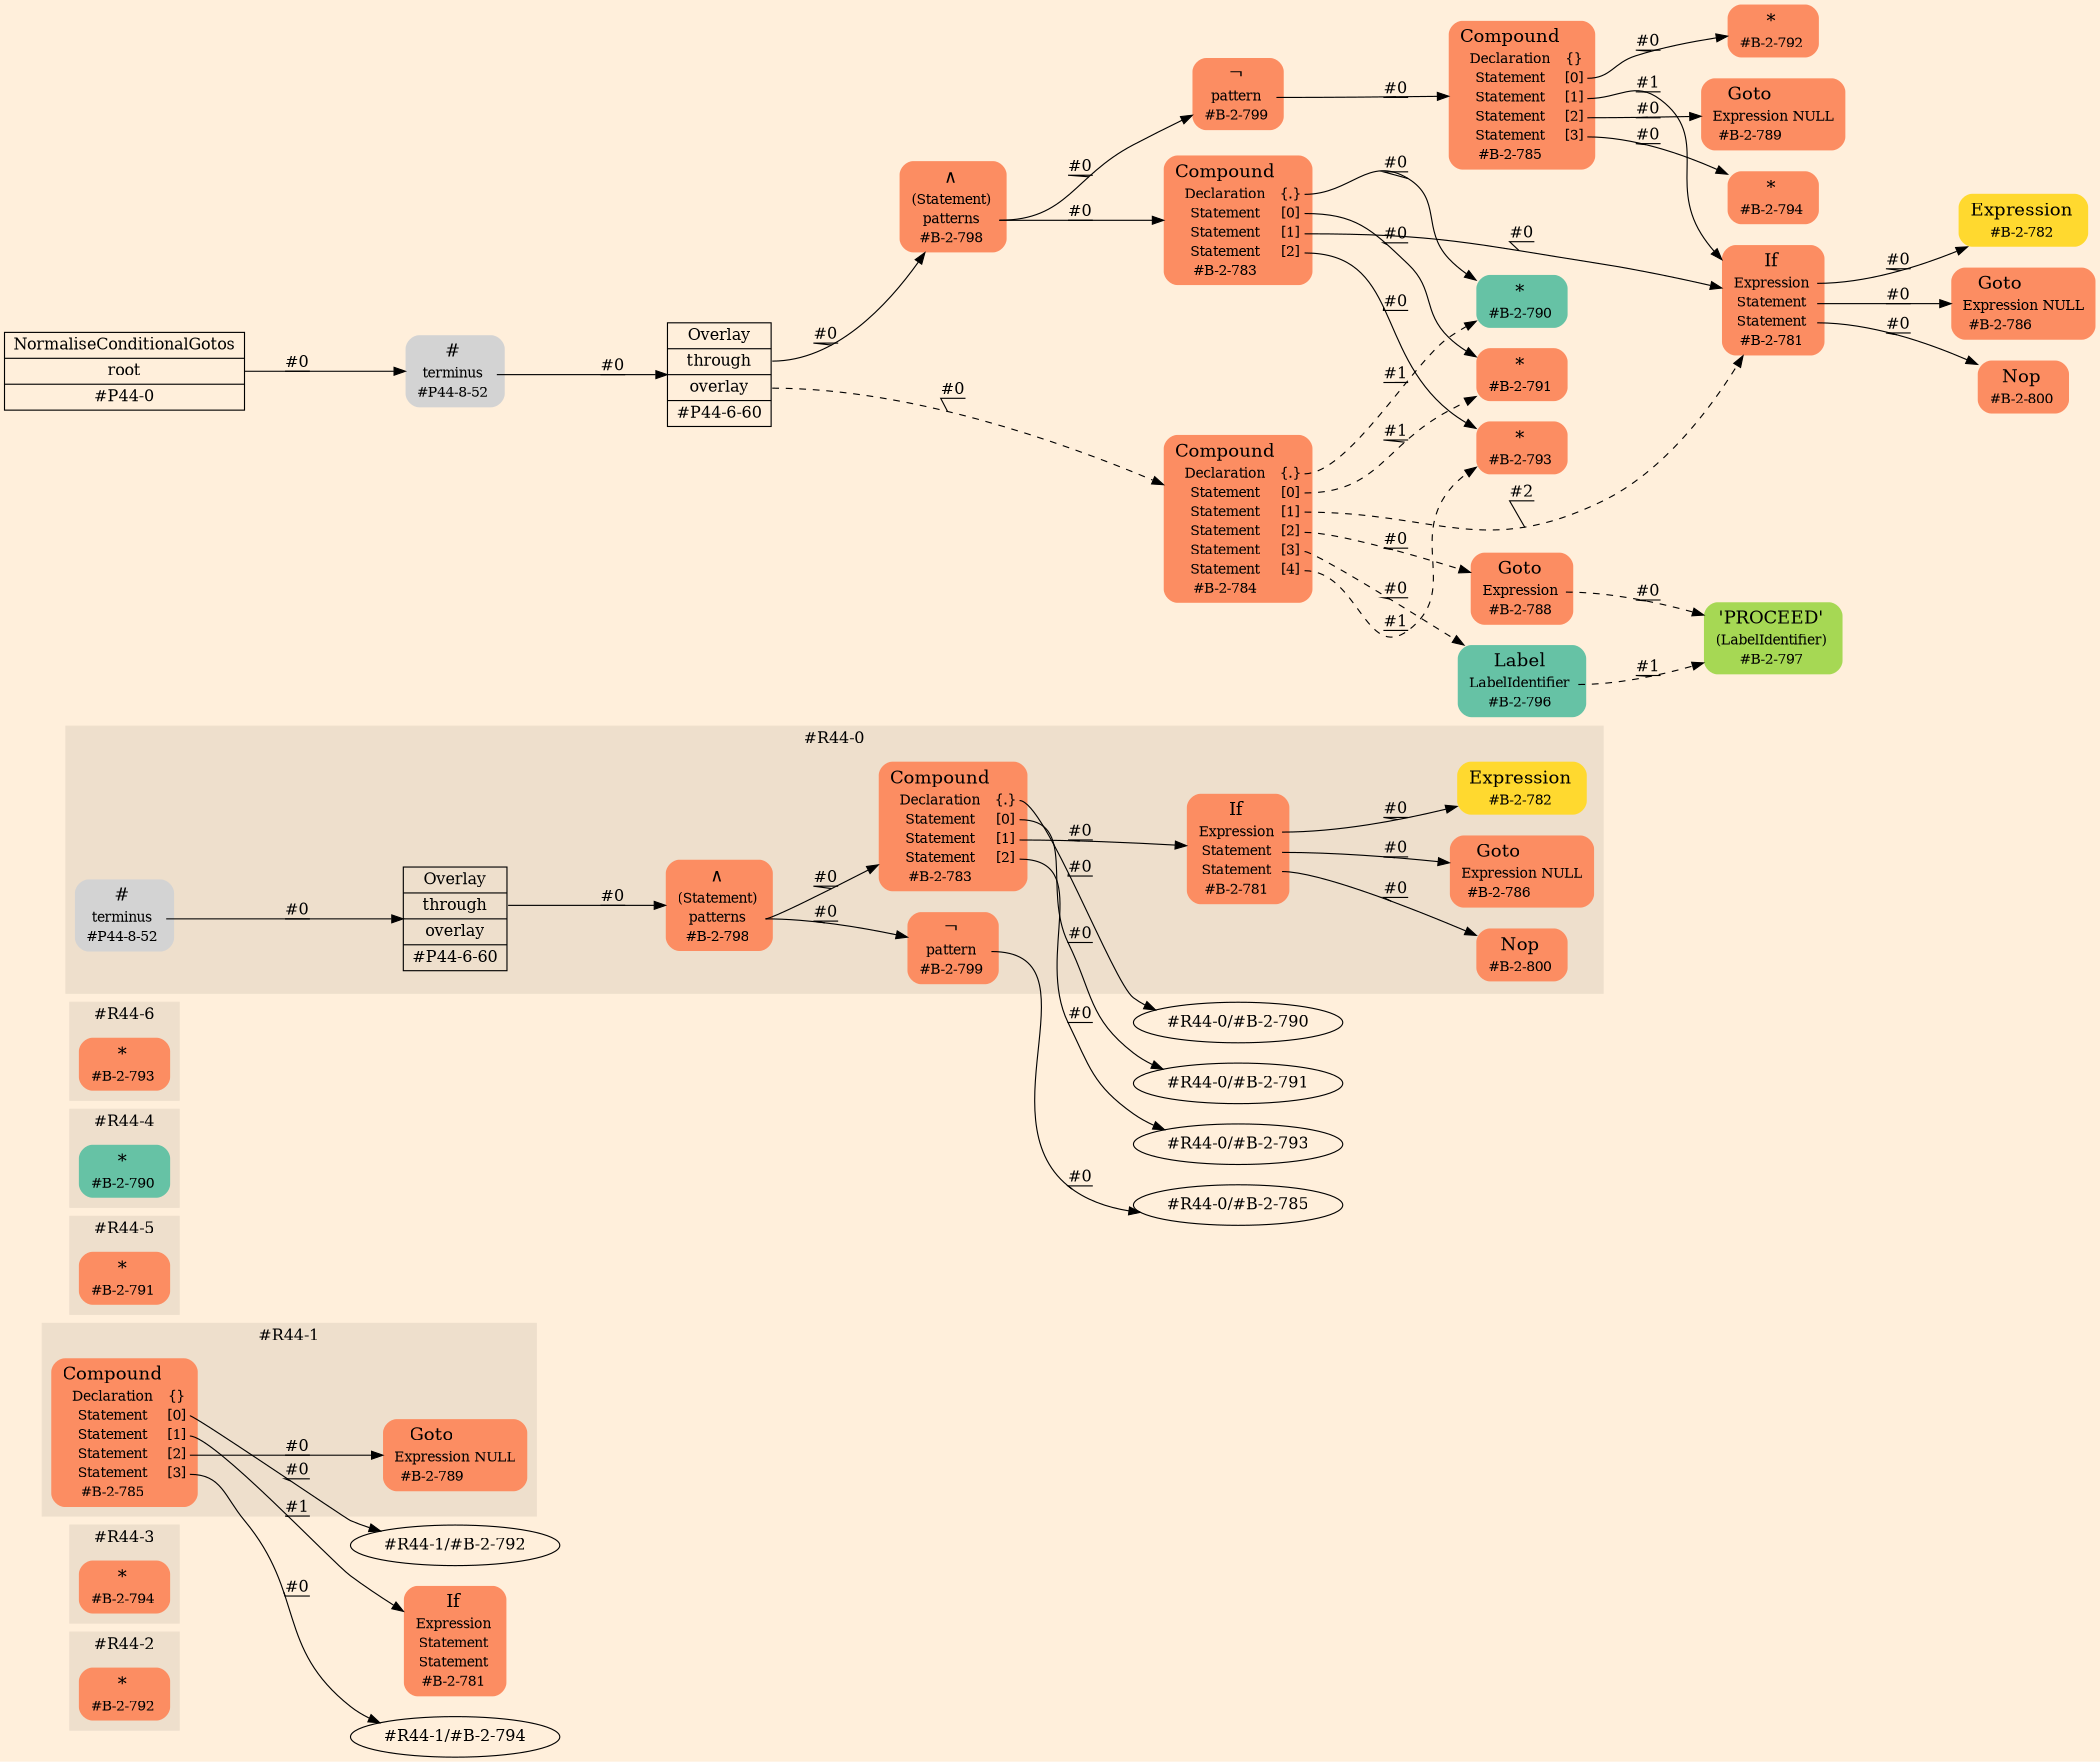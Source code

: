 digraph Inferno {
graph [
rankdir = "LR"
ranksep = 1.0
size = "14,20"
bgcolor = antiquewhite1
color = black
fontcolor = black
];
node [
];
subgraph "cluster#R44-2" {
label = "#R44-2"
style = "filled"
color = antiquewhite2
"#R44-2/#B-2-792" [
shape = "plaintext"
fillcolor = "/set28/2"
label = <<TABLE BORDER="0" CELLBORDER="0" CELLSPACING="0">
 <TR>
  <TD><FONT POINT-SIZE="16.0">*</FONT></TD>
  <TD></TD>
 </TR>
 <TR>
  <TD>#B-2-792</TD>
  <TD PORT="port0"></TD>
 </TR>
</TABLE>>
style = "rounded,filled"
fontsize = "12"
];
}
subgraph "cluster#R44-3" {
label = "#R44-3"
style = "filled"
color = antiquewhite2
"#R44-3/#B-2-794" [
shape = "plaintext"
fillcolor = "/set28/2"
label = <<TABLE BORDER="0" CELLBORDER="0" CELLSPACING="0">
 <TR>
  <TD><FONT POINT-SIZE="16.0">*</FONT></TD>
  <TD></TD>
 </TR>
 <TR>
  <TD>#B-2-794</TD>
  <TD PORT="port0"></TD>
 </TR>
</TABLE>>
style = "rounded,filled"
fontsize = "12"
];
}
"#R44-1/#B-2-781" [
shape = "plaintext"
fillcolor = "/set28/2"
label = <<TABLE BORDER="0" CELLBORDER="0" CELLSPACING="0">
 <TR>
  <TD><FONT POINT-SIZE="16.0">If</FONT></TD>
  <TD></TD>
 </TR>
 <TR>
  <TD>Expression</TD>
  <TD PORT="port0"></TD>
 </TR>
 <TR>
  <TD>Statement</TD>
  <TD PORT="port1"></TD>
 </TR>
 <TR>
  <TD>Statement</TD>
  <TD PORT="port2"></TD>
 </TR>
 <TR>
  <TD>#B-2-781</TD>
  <TD PORT="port3"></TD>
 </TR>
</TABLE>>
style = "rounded,filled"
fontsize = "12"
];
subgraph "cluster#R44-1" {
label = "#R44-1"
style = "filled"
color = antiquewhite2
"#R44-1/#B-2-785" [
shape = "plaintext"
fillcolor = "/set28/2"
label = <<TABLE BORDER="0" CELLBORDER="0" CELLSPACING="0">
 <TR>
  <TD><FONT POINT-SIZE="16.0">Compound</FONT></TD>
  <TD></TD>
 </TR>
 <TR>
  <TD>Declaration</TD>
  <TD PORT="port0">{}</TD>
 </TR>
 <TR>
  <TD>Statement</TD>
  <TD PORT="port1">[0]</TD>
 </TR>
 <TR>
  <TD>Statement</TD>
  <TD PORT="port2">[1]</TD>
 </TR>
 <TR>
  <TD>Statement</TD>
  <TD PORT="port3">[2]</TD>
 </TR>
 <TR>
  <TD>Statement</TD>
  <TD PORT="port4">[3]</TD>
 </TR>
 <TR>
  <TD>#B-2-785</TD>
  <TD PORT="port5"></TD>
 </TR>
</TABLE>>
style = "rounded,filled"
fontsize = "12"
];
"#R44-1/#B-2-789" [
shape = "plaintext"
fillcolor = "/set28/2"
label = <<TABLE BORDER="0" CELLBORDER="0" CELLSPACING="0">
 <TR>
  <TD><FONT POINT-SIZE="16.0">Goto</FONT></TD>
  <TD></TD>
 </TR>
 <TR>
  <TD>Expression</TD>
  <TD PORT="port0">NULL</TD>
 </TR>
 <TR>
  <TD>#B-2-789</TD>
  <TD PORT="port1"></TD>
 </TR>
</TABLE>>
style = "rounded,filled"
fontsize = "12"
];
}
subgraph "cluster#R44-5" {
label = "#R44-5"
style = "filled"
color = antiquewhite2
"#R44-5/#B-2-791" [
shape = "plaintext"
fillcolor = "/set28/2"
label = <<TABLE BORDER="0" CELLBORDER="0" CELLSPACING="0">
 <TR>
  <TD><FONT POINT-SIZE="16.0">*</FONT></TD>
  <TD></TD>
 </TR>
 <TR>
  <TD>#B-2-791</TD>
  <TD PORT="port0"></TD>
 </TR>
</TABLE>>
style = "rounded,filled"
fontsize = "12"
];
}
subgraph "cluster#R44-4" {
label = "#R44-4"
style = "filled"
color = antiquewhite2
"#R44-4/#B-2-790" [
shape = "plaintext"
fillcolor = "/set28/1"
label = <<TABLE BORDER="0" CELLBORDER="0" CELLSPACING="0">
 <TR>
  <TD><FONT POINT-SIZE="16.0">*</FONT></TD>
  <TD></TD>
 </TR>
 <TR>
  <TD>#B-2-790</TD>
  <TD PORT="port0"></TD>
 </TR>
</TABLE>>
style = "rounded,filled"
fontsize = "12"
];
}
subgraph "cluster#R44-6" {
label = "#R44-6"
style = "filled"
color = antiquewhite2
"#R44-6/#B-2-793" [
shape = "plaintext"
fillcolor = "/set28/2"
label = <<TABLE BORDER="0" CELLBORDER="0" CELLSPACING="0">
 <TR>
  <TD><FONT POINT-SIZE="16.0">*</FONT></TD>
  <TD></TD>
 </TR>
 <TR>
  <TD>#B-2-793</TD>
  <TD PORT="port0"></TD>
 </TR>
</TABLE>>
style = "rounded,filled"
fontsize = "12"
];
}
subgraph "cluster#R44-0" {
label = "#R44-0"
style = "filled"
color = antiquewhite2
"#R44-0/#B-2-786" [
shape = "plaintext"
fillcolor = "/set28/2"
label = <<TABLE BORDER="0" CELLBORDER="0" CELLSPACING="0">
 <TR>
  <TD><FONT POINT-SIZE="16.0">Goto</FONT></TD>
  <TD></TD>
 </TR>
 <TR>
  <TD>Expression</TD>
  <TD PORT="port0">NULL</TD>
 </TR>
 <TR>
  <TD>#B-2-786</TD>
  <TD PORT="port1"></TD>
 </TR>
</TABLE>>
style = "rounded,filled"
fontsize = "12"
];
"#R44-0/#P44-6-60" [
shape = "record"
fillcolor = antiquewhite2
label = "<fixed> Overlay | <port0> through | <port1> overlay | <port2> #P44-6-60"
style = "filled"
fontsize = "14"
color = black
fontcolor = black
];
"#R44-0/#P44-8-52" [
shape = "plaintext"
label = <<TABLE BORDER="0" CELLBORDER="0" CELLSPACING="0">
 <TR>
  <TD><FONT POINT-SIZE="16.0">#</FONT></TD>
  <TD></TD>
 </TR>
 <TR>
  <TD>terminus</TD>
  <TD PORT="port0"></TD>
 </TR>
 <TR>
  <TD>#P44-8-52</TD>
  <TD PORT="port1"></TD>
 </TR>
</TABLE>>
style = "rounded,filled"
fontsize = "12"
];
"#R44-0/#B-2-798" [
shape = "plaintext"
fillcolor = "/set28/2"
label = <<TABLE BORDER="0" CELLBORDER="0" CELLSPACING="0">
 <TR>
  <TD><FONT POINT-SIZE="16.0">∧</FONT></TD>
  <TD></TD>
 </TR>
 <TR>
  <TD>(Statement)</TD>
  <TD PORT="port0"></TD>
 </TR>
 <TR>
  <TD>patterns</TD>
  <TD PORT="port1"></TD>
 </TR>
 <TR>
  <TD>#B-2-798</TD>
  <TD PORT="port2"></TD>
 </TR>
</TABLE>>
style = "rounded,filled"
fontsize = "12"
];
"#R44-0/#B-2-800" [
shape = "plaintext"
fillcolor = "/set28/2"
label = <<TABLE BORDER="0" CELLBORDER="0" CELLSPACING="0">
 <TR>
  <TD><FONT POINT-SIZE="16.0">Nop</FONT></TD>
  <TD></TD>
 </TR>
 <TR>
  <TD>#B-2-800</TD>
  <TD PORT="port0"></TD>
 </TR>
</TABLE>>
style = "rounded,filled"
fontsize = "12"
];
"#R44-0/#B-2-783" [
shape = "plaintext"
fillcolor = "/set28/2"
label = <<TABLE BORDER="0" CELLBORDER="0" CELLSPACING="0">
 <TR>
  <TD><FONT POINT-SIZE="16.0">Compound</FONT></TD>
  <TD></TD>
 </TR>
 <TR>
  <TD>Declaration</TD>
  <TD PORT="port0">{.}</TD>
 </TR>
 <TR>
  <TD>Statement</TD>
  <TD PORT="port1">[0]</TD>
 </TR>
 <TR>
  <TD>Statement</TD>
  <TD PORT="port2">[1]</TD>
 </TR>
 <TR>
  <TD>Statement</TD>
  <TD PORT="port3">[2]</TD>
 </TR>
 <TR>
  <TD>#B-2-783</TD>
  <TD PORT="port4"></TD>
 </TR>
</TABLE>>
style = "rounded,filled"
fontsize = "12"
];
"#R44-0/#B-2-799" [
shape = "plaintext"
fillcolor = "/set28/2"
label = <<TABLE BORDER="0" CELLBORDER="0" CELLSPACING="0">
 <TR>
  <TD><FONT POINT-SIZE="16.0">¬</FONT></TD>
  <TD></TD>
 </TR>
 <TR>
  <TD>pattern</TD>
  <TD PORT="port0"></TD>
 </TR>
 <TR>
  <TD>#B-2-799</TD>
  <TD PORT="port1"></TD>
 </TR>
</TABLE>>
style = "rounded,filled"
fontsize = "12"
];
"#R44-0/#B-2-781" [
shape = "plaintext"
fillcolor = "/set28/2"
label = <<TABLE BORDER="0" CELLBORDER="0" CELLSPACING="0">
 <TR>
  <TD><FONT POINT-SIZE="16.0">If</FONT></TD>
  <TD></TD>
 </TR>
 <TR>
  <TD>Expression</TD>
  <TD PORT="port0"></TD>
 </TR>
 <TR>
  <TD>Statement</TD>
  <TD PORT="port1"></TD>
 </TR>
 <TR>
  <TD>Statement</TD>
  <TD PORT="port2"></TD>
 </TR>
 <TR>
  <TD>#B-2-781</TD>
  <TD PORT="port3"></TD>
 </TR>
</TABLE>>
style = "rounded,filled"
fontsize = "12"
];
"#R44-0/#B-2-782" [
shape = "plaintext"
fillcolor = "/set28/6"
label = <<TABLE BORDER="0" CELLBORDER="0" CELLSPACING="0">
 <TR>
  <TD><FONT POINT-SIZE="16.0">Expression</FONT></TD>
  <TD></TD>
 </TR>
 <TR>
  <TD>#B-2-782</TD>
  <TD PORT="port0"></TD>
 </TR>
</TABLE>>
style = "rounded,filled"
fontsize = "12"
];
}
"CR#P44-0" [
shape = "record"
fillcolor = antiquewhite1
label = "<fixed> NormaliseConditionalGotos | <port0> root | <port1> #P44-0"
style = "filled"
fontsize = "14"
color = black
fontcolor = black
];
"#P44-8-52" [
shape = "plaintext"
label = <<TABLE BORDER="0" CELLBORDER="0" CELLSPACING="0">
 <TR>
  <TD><FONT POINT-SIZE="16.0">#</FONT></TD>
  <TD></TD>
 </TR>
 <TR>
  <TD>terminus</TD>
  <TD PORT="port0"></TD>
 </TR>
 <TR>
  <TD>#P44-8-52</TD>
  <TD PORT="port1"></TD>
 </TR>
</TABLE>>
style = "rounded,filled"
fontsize = "12"
];
"#P44-6-60" [
shape = "record"
fillcolor = antiquewhite1
label = "<fixed> Overlay | <port0> through | <port1> overlay | <port2> #P44-6-60"
style = "filled"
fontsize = "14"
color = black
fontcolor = black
];
"#B-2-798" [
shape = "plaintext"
fillcolor = "/set28/2"
label = <<TABLE BORDER="0" CELLBORDER="0" CELLSPACING="0">
 <TR>
  <TD><FONT POINT-SIZE="16.0">∧</FONT></TD>
  <TD></TD>
 </TR>
 <TR>
  <TD>(Statement)</TD>
  <TD PORT="port0"></TD>
 </TR>
 <TR>
  <TD>patterns</TD>
  <TD PORT="port1"></TD>
 </TR>
 <TR>
  <TD>#B-2-798</TD>
  <TD PORT="port2"></TD>
 </TR>
</TABLE>>
style = "rounded,filled"
fontsize = "12"
];
"#B-2-783" [
shape = "plaintext"
fillcolor = "/set28/2"
label = <<TABLE BORDER="0" CELLBORDER="0" CELLSPACING="0">
 <TR>
  <TD><FONT POINT-SIZE="16.0">Compound</FONT></TD>
  <TD></TD>
 </TR>
 <TR>
  <TD>Declaration</TD>
  <TD PORT="port0">{.}</TD>
 </TR>
 <TR>
  <TD>Statement</TD>
  <TD PORT="port1">[0]</TD>
 </TR>
 <TR>
  <TD>Statement</TD>
  <TD PORT="port2">[1]</TD>
 </TR>
 <TR>
  <TD>Statement</TD>
  <TD PORT="port3">[2]</TD>
 </TR>
 <TR>
  <TD>#B-2-783</TD>
  <TD PORT="port4"></TD>
 </TR>
</TABLE>>
style = "rounded,filled"
fontsize = "12"
];
"#B-2-790" [
shape = "plaintext"
fillcolor = "/set28/1"
label = <<TABLE BORDER="0" CELLBORDER="0" CELLSPACING="0">
 <TR>
  <TD><FONT POINT-SIZE="16.0">*</FONT></TD>
  <TD></TD>
 </TR>
 <TR>
  <TD>#B-2-790</TD>
  <TD PORT="port0"></TD>
 </TR>
</TABLE>>
style = "rounded,filled"
fontsize = "12"
];
"#B-2-791" [
shape = "plaintext"
fillcolor = "/set28/2"
label = <<TABLE BORDER="0" CELLBORDER="0" CELLSPACING="0">
 <TR>
  <TD><FONT POINT-SIZE="16.0">*</FONT></TD>
  <TD></TD>
 </TR>
 <TR>
  <TD>#B-2-791</TD>
  <TD PORT="port0"></TD>
 </TR>
</TABLE>>
style = "rounded,filled"
fontsize = "12"
];
"#B-2-781" [
shape = "plaintext"
fillcolor = "/set28/2"
label = <<TABLE BORDER="0" CELLBORDER="0" CELLSPACING="0">
 <TR>
  <TD><FONT POINT-SIZE="16.0">If</FONT></TD>
  <TD></TD>
 </TR>
 <TR>
  <TD>Expression</TD>
  <TD PORT="port0"></TD>
 </TR>
 <TR>
  <TD>Statement</TD>
  <TD PORT="port1"></TD>
 </TR>
 <TR>
  <TD>Statement</TD>
  <TD PORT="port2"></TD>
 </TR>
 <TR>
  <TD>#B-2-781</TD>
  <TD PORT="port3"></TD>
 </TR>
</TABLE>>
style = "rounded,filled"
fontsize = "12"
];
"#B-2-782" [
shape = "plaintext"
fillcolor = "/set28/6"
label = <<TABLE BORDER="0" CELLBORDER="0" CELLSPACING="0">
 <TR>
  <TD><FONT POINT-SIZE="16.0">Expression</FONT></TD>
  <TD></TD>
 </TR>
 <TR>
  <TD>#B-2-782</TD>
  <TD PORT="port0"></TD>
 </TR>
</TABLE>>
style = "rounded,filled"
fontsize = "12"
];
"#B-2-786" [
shape = "plaintext"
fillcolor = "/set28/2"
label = <<TABLE BORDER="0" CELLBORDER="0" CELLSPACING="0">
 <TR>
  <TD><FONT POINT-SIZE="16.0">Goto</FONT></TD>
  <TD></TD>
 </TR>
 <TR>
  <TD>Expression</TD>
  <TD PORT="port0">NULL</TD>
 </TR>
 <TR>
  <TD>#B-2-786</TD>
  <TD PORT="port1"></TD>
 </TR>
</TABLE>>
style = "rounded,filled"
fontsize = "12"
];
"#B-2-800" [
shape = "plaintext"
fillcolor = "/set28/2"
label = <<TABLE BORDER="0" CELLBORDER="0" CELLSPACING="0">
 <TR>
  <TD><FONT POINT-SIZE="16.0">Nop</FONT></TD>
  <TD></TD>
 </TR>
 <TR>
  <TD>#B-2-800</TD>
  <TD PORT="port0"></TD>
 </TR>
</TABLE>>
style = "rounded,filled"
fontsize = "12"
];
"#B-2-793" [
shape = "plaintext"
fillcolor = "/set28/2"
label = <<TABLE BORDER="0" CELLBORDER="0" CELLSPACING="0">
 <TR>
  <TD><FONT POINT-SIZE="16.0">*</FONT></TD>
  <TD></TD>
 </TR>
 <TR>
  <TD>#B-2-793</TD>
  <TD PORT="port0"></TD>
 </TR>
</TABLE>>
style = "rounded,filled"
fontsize = "12"
];
"#B-2-799" [
shape = "plaintext"
fillcolor = "/set28/2"
label = <<TABLE BORDER="0" CELLBORDER="0" CELLSPACING="0">
 <TR>
  <TD><FONT POINT-SIZE="16.0">¬</FONT></TD>
  <TD></TD>
 </TR>
 <TR>
  <TD>pattern</TD>
  <TD PORT="port0"></TD>
 </TR>
 <TR>
  <TD>#B-2-799</TD>
  <TD PORT="port1"></TD>
 </TR>
</TABLE>>
style = "rounded,filled"
fontsize = "12"
];
"#B-2-785" [
shape = "plaintext"
fillcolor = "/set28/2"
label = <<TABLE BORDER="0" CELLBORDER="0" CELLSPACING="0">
 <TR>
  <TD><FONT POINT-SIZE="16.0">Compound</FONT></TD>
  <TD></TD>
 </TR>
 <TR>
  <TD>Declaration</TD>
  <TD PORT="port0">{}</TD>
 </TR>
 <TR>
  <TD>Statement</TD>
  <TD PORT="port1">[0]</TD>
 </TR>
 <TR>
  <TD>Statement</TD>
  <TD PORT="port2">[1]</TD>
 </TR>
 <TR>
  <TD>Statement</TD>
  <TD PORT="port3">[2]</TD>
 </TR>
 <TR>
  <TD>Statement</TD>
  <TD PORT="port4">[3]</TD>
 </TR>
 <TR>
  <TD>#B-2-785</TD>
  <TD PORT="port5"></TD>
 </TR>
</TABLE>>
style = "rounded,filled"
fontsize = "12"
];
"#B-2-792" [
shape = "plaintext"
fillcolor = "/set28/2"
label = <<TABLE BORDER="0" CELLBORDER="0" CELLSPACING="0">
 <TR>
  <TD><FONT POINT-SIZE="16.0">*</FONT></TD>
  <TD></TD>
 </TR>
 <TR>
  <TD>#B-2-792</TD>
  <TD PORT="port0"></TD>
 </TR>
</TABLE>>
style = "rounded,filled"
fontsize = "12"
];
"#B-2-789" [
shape = "plaintext"
fillcolor = "/set28/2"
label = <<TABLE BORDER="0" CELLBORDER="0" CELLSPACING="0">
 <TR>
  <TD><FONT POINT-SIZE="16.0">Goto</FONT></TD>
  <TD></TD>
 </TR>
 <TR>
  <TD>Expression</TD>
  <TD PORT="port0">NULL</TD>
 </TR>
 <TR>
  <TD>#B-2-789</TD>
  <TD PORT="port1"></TD>
 </TR>
</TABLE>>
style = "rounded,filled"
fontsize = "12"
];
"#B-2-794" [
shape = "plaintext"
fillcolor = "/set28/2"
label = <<TABLE BORDER="0" CELLBORDER="0" CELLSPACING="0">
 <TR>
  <TD><FONT POINT-SIZE="16.0">*</FONT></TD>
  <TD></TD>
 </TR>
 <TR>
  <TD>#B-2-794</TD>
  <TD PORT="port0"></TD>
 </TR>
</TABLE>>
style = "rounded,filled"
fontsize = "12"
];
"#B-2-784" [
shape = "plaintext"
fillcolor = "/set28/2"
label = <<TABLE BORDER="0" CELLBORDER="0" CELLSPACING="0">
 <TR>
  <TD><FONT POINT-SIZE="16.0">Compound</FONT></TD>
  <TD></TD>
 </TR>
 <TR>
  <TD>Declaration</TD>
  <TD PORT="port0">{.}</TD>
 </TR>
 <TR>
  <TD>Statement</TD>
  <TD PORT="port1">[0]</TD>
 </TR>
 <TR>
  <TD>Statement</TD>
  <TD PORT="port2">[1]</TD>
 </TR>
 <TR>
  <TD>Statement</TD>
  <TD PORT="port3">[2]</TD>
 </TR>
 <TR>
  <TD>Statement</TD>
  <TD PORT="port4">[3]</TD>
 </TR>
 <TR>
  <TD>Statement</TD>
  <TD PORT="port5">[4]</TD>
 </TR>
 <TR>
  <TD>#B-2-784</TD>
  <TD PORT="port6"></TD>
 </TR>
</TABLE>>
style = "rounded,filled"
fontsize = "12"
];
"#B-2-788" [
shape = "plaintext"
fillcolor = "/set28/2"
label = <<TABLE BORDER="0" CELLBORDER="0" CELLSPACING="0">
 <TR>
  <TD><FONT POINT-SIZE="16.0">Goto</FONT></TD>
  <TD></TD>
 </TR>
 <TR>
  <TD>Expression</TD>
  <TD PORT="port0"></TD>
 </TR>
 <TR>
  <TD>#B-2-788</TD>
  <TD PORT="port1"></TD>
 </TR>
</TABLE>>
style = "rounded,filled"
fontsize = "12"
];
"#B-2-797" [
shape = "plaintext"
fillcolor = "/set28/5"
label = <<TABLE BORDER="0" CELLBORDER="0" CELLSPACING="0">
 <TR>
  <TD><FONT POINT-SIZE="16.0">'PROCEED'</FONT></TD>
  <TD></TD>
 </TR>
 <TR>
  <TD>(LabelIdentifier)</TD>
  <TD PORT="port0"></TD>
 </TR>
 <TR>
  <TD>#B-2-797</TD>
  <TD PORT="port1"></TD>
 </TR>
</TABLE>>
style = "rounded,filled"
fontsize = "12"
];
"#B-2-796" [
shape = "plaintext"
fillcolor = "/set28/1"
label = <<TABLE BORDER="0" CELLBORDER="0" CELLSPACING="0">
 <TR>
  <TD><FONT POINT-SIZE="16.0">Label</FONT></TD>
  <TD></TD>
 </TR>
 <TR>
  <TD>LabelIdentifier</TD>
  <TD PORT="port0"></TD>
 </TR>
 <TR>
  <TD>#B-2-796</TD>
  <TD PORT="port1"></TD>
 </TR>
</TABLE>>
style = "rounded,filled"
fontsize = "12"
];
"CR#P44-0":port0 -> "#P44-8-52" [style="solid"
label = "#0"
decorate = true
color = black
fontcolor = black
];
"#P44-8-52":port0 -> "#P44-6-60" [style="solid"
label = "#0"
decorate = true
color = black
fontcolor = black
];
"#P44-6-60":port0 -> "#B-2-798" [style="solid"
label = "#0"
decorate = true
color = black
fontcolor = black
];
"#P44-6-60":port1 -> "#B-2-784" [style="dashed"
label = "#0"
decorate = true
color = black
fontcolor = black
];
"#B-2-798":port1 -> "#B-2-783" [style="solid"
label = "#0"
decorate = true
color = black
fontcolor = black
];
"#B-2-798":port1 -> "#B-2-799" [style="solid"
label = "#0"
decorate = true
color = black
fontcolor = black
];
"#B-2-783":port0 -> "#B-2-790" [style="solid"
label = "#0"
decorate = true
color = black
fontcolor = black
];
"#B-2-783":port1 -> "#B-2-791" [style="solid"
label = "#0"
decorate = true
color = black
fontcolor = black
];
"#B-2-783":port2 -> "#B-2-781" [style="solid"
label = "#0"
decorate = true
color = black
fontcolor = black
];
"#B-2-783":port3 -> "#B-2-793" [style="solid"
label = "#0"
decorate = true
color = black
fontcolor = black
];
"#B-2-781":port0 -> "#B-2-782" [style="solid"
label = "#0"
decorate = true
color = black
fontcolor = black
];
"#B-2-781":port1 -> "#B-2-786" [style="solid"
label = "#0"
decorate = true
color = black
fontcolor = black
];
"#B-2-781":port2 -> "#B-2-800" [style="solid"
label = "#0"
decorate = true
color = black
fontcolor = black
];
"#B-2-799":port0 -> "#B-2-785" [style="solid"
label = "#0"
decorate = true
color = black
fontcolor = black
];
"#B-2-785":port1 -> "#B-2-792" [style="solid"
label = "#0"
decorate = true
color = black
fontcolor = black
];
"#B-2-785":port2 -> "#B-2-781" [style="solid"
label = "#1"
decorate = true
color = black
fontcolor = black
];
"#B-2-785":port3 -> "#B-2-789" [style="solid"
label = "#0"
decorate = true
color = black
fontcolor = black
];
"#B-2-785":port4 -> "#B-2-794" [style="solid"
label = "#0"
decorate = true
color = black
fontcolor = black
];
"#B-2-784":port0 -> "#B-2-790" [style="dashed"
label = "#1"
decorate = true
color = black
fontcolor = black
];
"#B-2-784":port1 -> "#B-2-791" [style="dashed"
label = "#1"
decorate = true
color = black
fontcolor = black
];
"#B-2-784":port2 -> "#B-2-781" [style="dashed"
label = "#2"
decorate = true
color = black
fontcolor = black
];
"#B-2-784":port3 -> "#B-2-788" [style="dashed"
label = "#0"
decorate = true
color = black
fontcolor = black
];
"#B-2-784":port4 -> "#B-2-796" [style="dashed"
label = "#0"
decorate = true
color = black
fontcolor = black
];
"#B-2-784":port5 -> "#B-2-793" [style="dashed"
label = "#1"
decorate = true
color = black
fontcolor = black
];
"#B-2-788":port0 -> "#B-2-797" [style="dashed"
label = "#0"
decorate = true
color = black
fontcolor = black
];
"#B-2-796":port0 -> "#B-2-797" [style="dashed"
label = "#1"
decorate = true
color = black
fontcolor = black
];
"#R44-0/#P44-6-60":port0 -> "#R44-0/#B-2-798" [style="solid"
label = "#0"
decorate = true
color = black
fontcolor = black
];
"#R44-0/#P44-8-52":port0 -> "#R44-0/#P44-6-60" [style="solid"
label = "#0"
decorate = true
color = black
fontcolor = black
];
"#R44-0/#B-2-798":port1 -> "#R44-0/#B-2-783" [style="solid"
label = "#0"
decorate = true
color = black
fontcolor = black
];
"#R44-0/#B-2-798":port1 -> "#R44-0/#B-2-799" [style="solid"
label = "#0"
decorate = true
color = black
fontcolor = black
];
"#R44-0/#B-2-783":port0 -> "#R44-0/#B-2-790" [style="solid"
label = "#0"
decorate = true
color = black
fontcolor = black
];
"#R44-0/#B-2-783":port1 -> "#R44-0/#B-2-791" [style="solid"
label = "#0"
decorate = true
color = black
fontcolor = black
];
"#R44-0/#B-2-783":port2 -> "#R44-0/#B-2-781" [style="solid"
label = "#0"
decorate = true
color = black
fontcolor = black
];
"#R44-0/#B-2-783":port3 -> "#R44-0/#B-2-793" [style="solid"
label = "#0"
decorate = true
color = black
fontcolor = black
];
"#R44-0/#B-2-799":port0 -> "#R44-0/#B-2-785" [style="solid"
label = "#0"
decorate = true
color = black
fontcolor = black
];
"#R44-0/#B-2-781":port0 -> "#R44-0/#B-2-782" [style="solid"
label = "#0"
decorate = true
color = black
fontcolor = black
];
"#R44-0/#B-2-781":port1 -> "#R44-0/#B-2-786" [style="solid"
label = "#0"
decorate = true
color = black
fontcolor = black
];
"#R44-0/#B-2-781":port2 -> "#R44-0/#B-2-800" [style="solid"
label = "#0"
decorate = true
color = black
fontcolor = black
];
"#R44-1/#B-2-785":port1 -> "#R44-1/#B-2-792" [style="solid"
label = "#0"
decorate = true
color = black
fontcolor = black
];
"#R44-1/#B-2-785":port2 -> "#R44-1/#B-2-781" [style="solid"
label = "#1"
decorate = true
color = black
fontcolor = black
];
"#R44-1/#B-2-785":port3 -> "#R44-1/#B-2-789" [style="solid"
label = "#0"
decorate = true
color = black
fontcolor = black
];
"#R44-1/#B-2-785":port4 -> "#R44-1/#B-2-794" [style="solid"
label = "#0"
decorate = true
color = black
fontcolor = black
];
}
